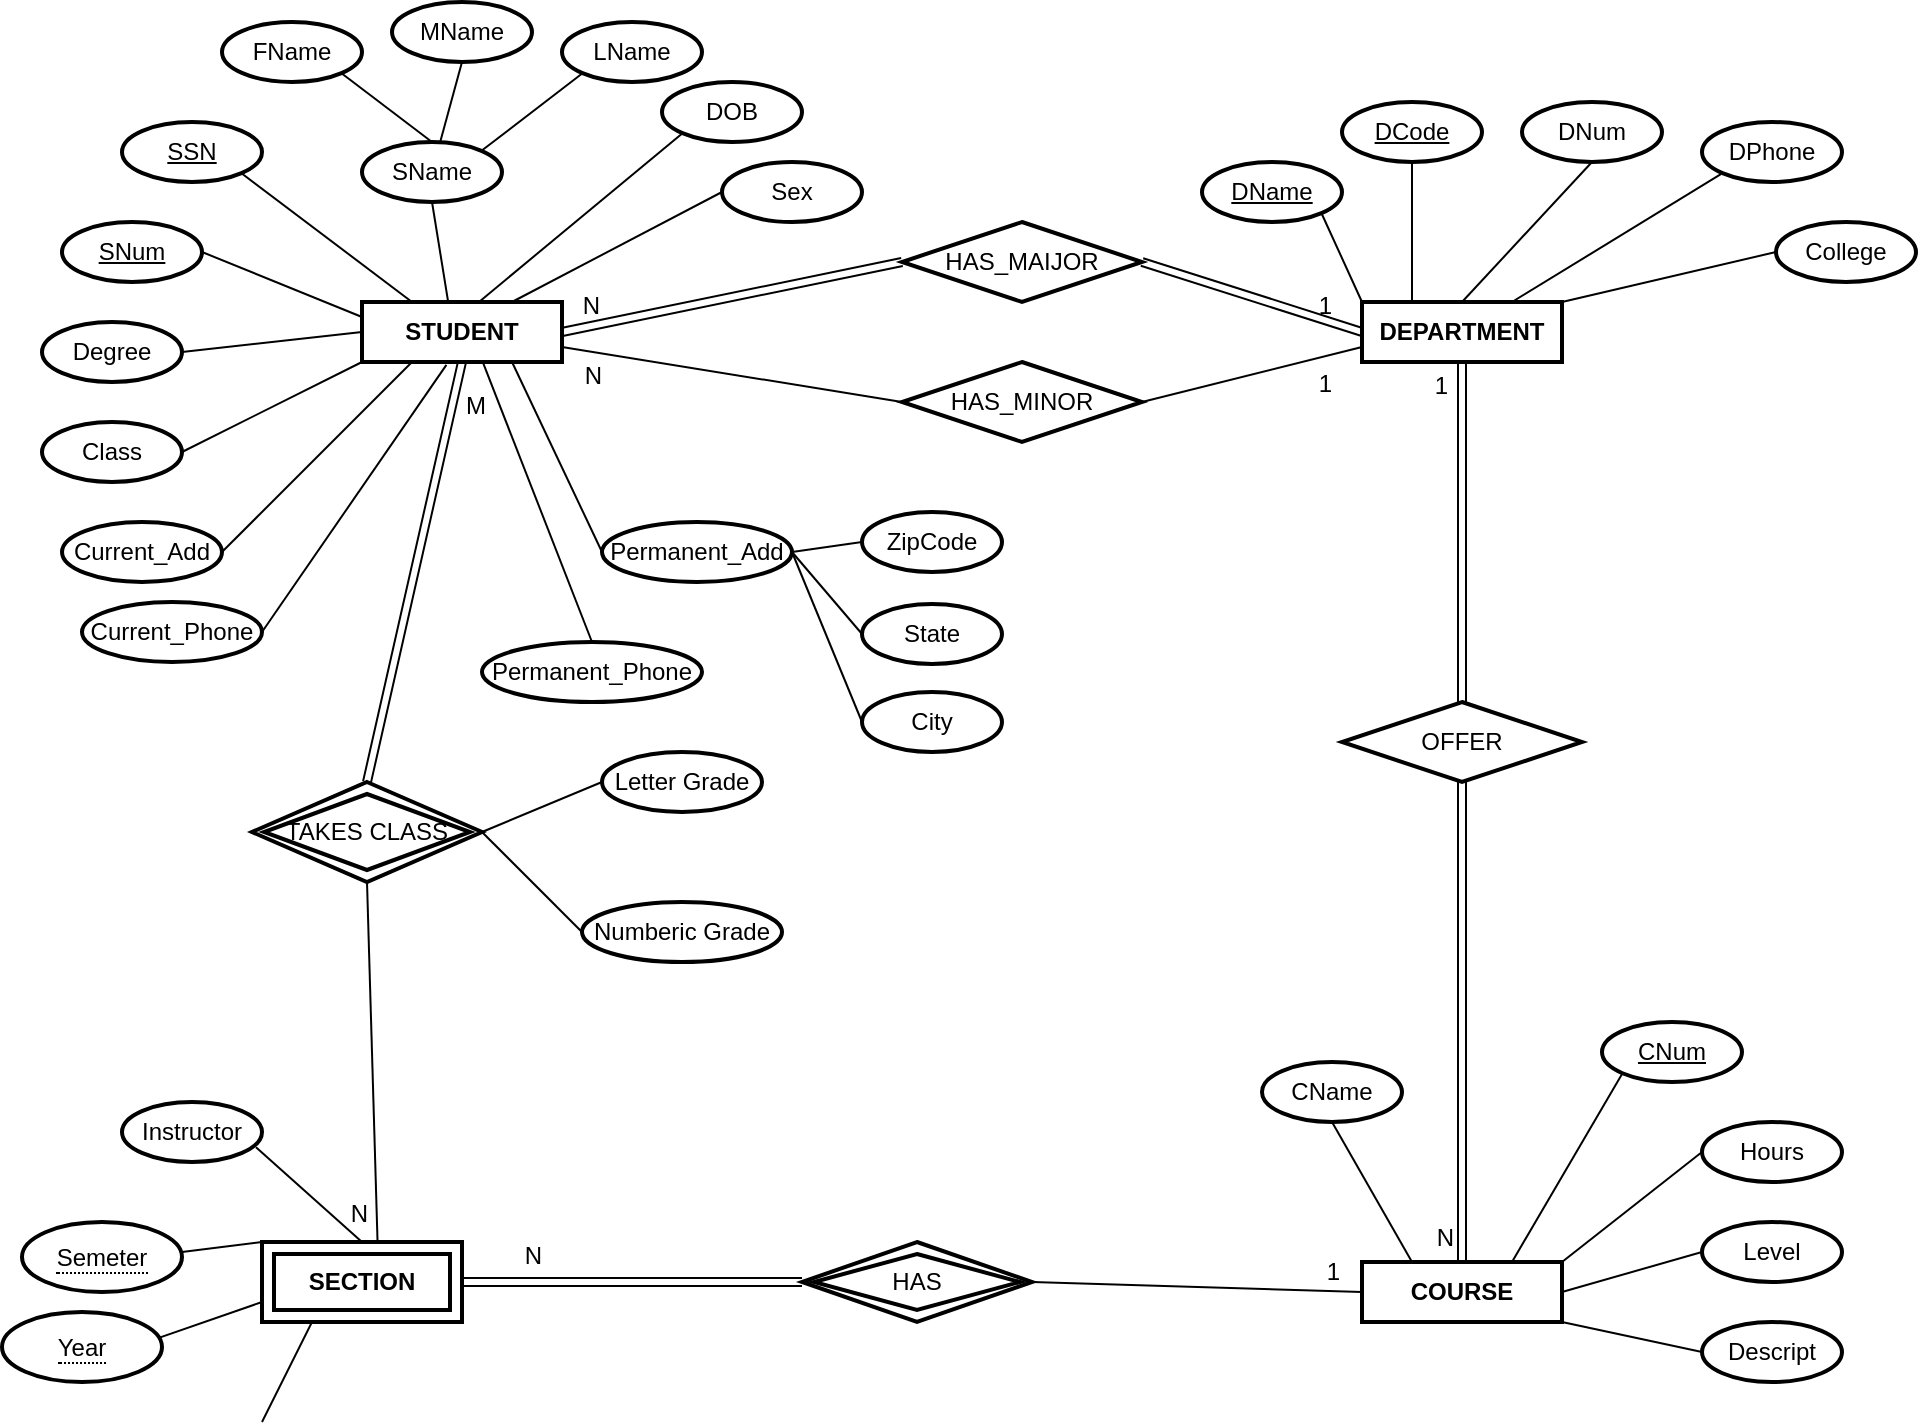 <mxfile version="14.2.9" type="github">
  <diagram id="aMQeumH_1udDUqRHYmrs" name="Page-1">
    <mxGraphModel dx="1865" dy="556" grid="1" gridSize="10" guides="1" tooltips="1" connect="1" arrows="1" fold="1" page="1" pageScale="1" pageWidth="827" pageHeight="1169" math="0" shadow="0">
      <root>
        <mxCell id="0" />
        <mxCell id="1" parent="0" />
        <mxCell id="g9iabU6D1vkNq1i1jFu2-2" value="STUDENT" style="rounded=0;whiteSpace=wrap;html=1;strokeWidth=2;fontStyle=1" vertex="1" parent="1">
          <mxGeometry x="120" y="170" width="100" height="30" as="geometry" />
        </mxCell>
        <mxCell id="g9iabU6D1vkNq1i1jFu2-4" value="COURSE" style="rounded=0;whiteSpace=wrap;html=1;strokeWidth=2;fontStyle=1" vertex="1" parent="1">
          <mxGeometry x="620" y="650" width="100" height="30" as="geometry" />
        </mxCell>
        <mxCell id="g9iabU6D1vkNq1i1jFu2-5" value="DEPARTMENT" style="rounded=0;whiteSpace=wrap;html=1;strokeWidth=2;fontStyle=1" vertex="1" parent="1">
          <mxGeometry x="620" y="170" width="100" height="30" as="geometry" />
        </mxCell>
        <mxCell id="g9iabU6D1vkNq1i1jFu2-6" value="SName" style="ellipse;whiteSpace=wrap;html=1;align=center;fontStyle=0;strokeWidth=2;" vertex="1" parent="1">
          <mxGeometry x="120" y="90" width="70" height="30" as="geometry" />
        </mxCell>
        <mxCell id="g9iabU6D1vkNq1i1jFu2-8" value="FName" style="ellipse;whiteSpace=wrap;html=1;align=center;fontStyle=0;strokeWidth=2;" vertex="1" parent="1">
          <mxGeometry x="50" y="30" width="70" height="30" as="geometry" />
        </mxCell>
        <mxCell id="g9iabU6D1vkNq1i1jFu2-9" value="MName" style="ellipse;whiteSpace=wrap;html=1;align=center;fontStyle=0;strokeWidth=2;" vertex="1" parent="1">
          <mxGeometry x="135" y="20" width="70" height="30" as="geometry" />
        </mxCell>
        <mxCell id="g9iabU6D1vkNq1i1jFu2-10" value="LName" style="ellipse;whiteSpace=wrap;html=1;align=center;fontStyle=0;strokeWidth=2;" vertex="1" parent="1">
          <mxGeometry x="220" y="30" width="70" height="30" as="geometry" />
        </mxCell>
        <mxCell id="g9iabU6D1vkNq1i1jFu2-12" value="SSN" style="ellipse;whiteSpace=wrap;html=1;align=center;fontStyle=4;strokeWidth=2;" vertex="1" parent="1">
          <mxGeometry y="80" width="70" height="30" as="geometry" />
        </mxCell>
        <mxCell id="g9iabU6D1vkNq1i1jFu2-13" value="SNum" style="ellipse;whiteSpace=wrap;html=1;align=center;fontStyle=4;strokeWidth=2;" vertex="1" parent="1">
          <mxGeometry x="-30" y="130" width="70" height="30" as="geometry" />
        </mxCell>
        <mxCell id="g9iabU6D1vkNq1i1jFu2-14" value="DOB" style="ellipse;whiteSpace=wrap;html=1;align=center;fontStyle=0;strokeWidth=2;" vertex="1" parent="1">
          <mxGeometry x="270" y="60" width="70" height="30" as="geometry" />
        </mxCell>
        <mxCell id="g9iabU6D1vkNq1i1jFu2-15" value="Sex" style="ellipse;whiteSpace=wrap;html=1;align=center;fontStyle=0;strokeWidth=2;" vertex="1" parent="1">
          <mxGeometry x="300" y="100" width="70" height="30" as="geometry" />
        </mxCell>
        <mxCell id="g9iabU6D1vkNq1i1jFu2-16" value="Degree" style="ellipse;whiteSpace=wrap;html=1;align=center;fontStyle=0;strokeWidth=2;" vertex="1" parent="1">
          <mxGeometry x="-40" y="180" width="70" height="30" as="geometry" />
        </mxCell>
        <mxCell id="g9iabU6D1vkNq1i1jFu2-17" value="Class" style="ellipse;whiteSpace=wrap;html=1;align=center;fontStyle=0;strokeWidth=2;" vertex="1" parent="1">
          <mxGeometry x="-40" y="230" width="70" height="30" as="geometry" />
        </mxCell>
        <mxCell id="g9iabU6D1vkNq1i1jFu2-18" value="Current_Add" style="ellipse;whiteSpace=wrap;html=1;align=center;fontStyle=0;strokeWidth=2;" vertex="1" parent="1">
          <mxGeometry x="-30" y="280" width="80" height="30" as="geometry" />
        </mxCell>
        <mxCell id="g9iabU6D1vkNq1i1jFu2-19" value="Current_Phone" style="ellipse;whiteSpace=wrap;html=1;align=center;fontStyle=0;strokeWidth=2;" vertex="1" parent="1">
          <mxGeometry x="-20" y="320" width="90" height="30" as="geometry" />
        </mxCell>
        <mxCell id="g9iabU6D1vkNq1i1jFu2-20" value="Permanent_Add" style="ellipse;whiteSpace=wrap;html=1;align=center;fontStyle=0;strokeWidth=2;" vertex="1" parent="1">
          <mxGeometry x="240" y="280" width="95" height="30" as="geometry" />
        </mxCell>
        <mxCell id="g9iabU6D1vkNq1i1jFu2-21" value="Permanent_Phone" style="ellipse;whiteSpace=wrap;html=1;align=center;fontStyle=0;strokeWidth=2;" vertex="1" parent="1">
          <mxGeometry x="180" y="340" width="110" height="30" as="geometry" />
        </mxCell>
        <mxCell id="g9iabU6D1vkNq1i1jFu2-22" value="City" style="ellipse;whiteSpace=wrap;html=1;align=center;fontStyle=0;strokeWidth=2;" vertex="1" parent="1">
          <mxGeometry x="370" y="365" width="70" height="30" as="geometry" />
        </mxCell>
        <mxCell id="g9iabU6D1vkNq1i1jFu2-23" value="State" style="ellipse;whiteSpace=wrap;html=1;align=center;fontStyle=0;strokeWidth=2;" vertex="1" parent="1">
          <mxGeometry x="370" y="321" width="70" height="30" as="geometry" />
        </mxCell>
        <mxCell id="g9iabU6D1vkNq1i1jFu2-24" value="ZipCode" style="ellipse;whiteSpace=wrap;html=1;align=center;fontStyle=0;strokeWidth=2;" vertex="1" parent="1">
          <mxGeometry x="370" y="275" width="70" height="30" as="geometry" />
        </mxCell>
        <mxCell id="g9iabU6D1vkNq1i1jFu2-25" value="DName" style="ellipse;whiteSpace=wrap;html=1;align=center;fontStyle=4;strokeWidth=2;" vertex="1" parent="1">
          <mxGeometry x="540" y="100" width="70" height="30" as="geometry" />
        </mxCell>
        <mxCell id="g9iabU6D1vkNq1i1jFu2-26" value="DCode" style="ellipse;whiteSpace=wrap;html=1;align=center;fontStyle=4;strokeWidth=2;" vertex="1" parent="1">
          <mxGeometry x="610" y="70" width="70" height="30" as="geometry" />
        </mxCell>
        <mxCell id="g9iabU6D1vkNq1i1jFu2-27" value="DNum" style="ellipse;whiteSpace=wrap;html=1;align=center;fontStyle=0;strokeWidth=2;" vertex="1" parent="1">
          <mxGeometry x="700" y="70" width="70" height="30" as="geometry" />
        </mxCell>
        <mxCell id="g9iabU6D1vkNq1i1jFu2-28" value="DPhone" style="ellipse;whiteSpace=wrap;html=1;align=center;fontStyle=0;strokeWidth=2;" vertex="1" parent="1">
          <mxGeometry x="790" y="80" width="70" height="30" as="geometry" />
        </mxCell>
        <mxCell id="g9iabU6D1vkNq1i1jFu2-29" value="College" style="ellipse;whiteSpace=wrap;html=1;align=center;fontStyle=0;strokeWidth=2;" vertex="1" parent="1">
          <mxGeometry x="827" y="130" width="70" height="30" as="geometry" />
        </mxCell>
        <mxCell id="g9iabU6D1vkNq1i1jFu2-30" value="CName" style="ellipse;whiteSpace=wrap;html=1;align=center;fontStyle=0;strokeWidth=2;" vertex="1" parent="1">
          <mxGeometry x="570" y="550" width="70" height="30" as="geometry" />
        </mxCell>
        <mxCell id="g9iabU6D1vkNq1i1jFu2-31" value="Descript" style="ellipse;whiteSpace=wrap;html=1;align=center;fontStyle=0;strokeWidth=2;" vertex="1" parent="1">
          <mxGeometry x="790" y="680" width="70" height="30" as="geometry" />
        </mxCell>
        <mxCell id="g9iabU6D1vkNq1i1jFu2-32" value="CNum" style="ellipse;whiteSpace=wrap;html=1;align=center;fontStyle=4;strokeWidth=2;" vertex="1" parent="1">
          <mxGeometry x="740" y="530" width="70" height="30" as="geometry" />
        </mxCell>
        <mxCell id="g9iabU6D1vkNq1i1jFu2-33" value="Hours" style="ellipse;whiteSpace=wrap;html=1;align=center;fontStyle=0;strokeWidth=2;" vertex="1" parent="1">
          <mxGeometry x="790" y="580" width="70" height="30" as="geometry" />
        </mxCell>
        <mxCell id="g9iabU6D1vkNq1i1jFu2-34" value="Level" style="ellipse;whiteSpace=wrap;html=1;align=center;fontStyle=0;strokeWidth=2;" vertex="1" parent="1">
          <mxGeometry x="790" y="630" width="70" height="30" as="geometry" />
        </mxCell>
        <mxCell id="g9iabU6D1vkNq1i1jFu2-35" value="Instructor" style="ellipse;whiteSpace=wrap;html=1;align=center;fontStyle=0;strokeWidth=2;" vertex="1" parent="1">
          <mxGeometry y="570" width="70" height="30" as="geometry" />
        </mxCell>
        <mxCell id="g9iabU6D1vkNq1i1jFu2-40" value="&lt;b&gt;SECTION&lt;/b&gt;" style="shape=ext;margin=3;double=1;whiteSpace=wrap;html=1;align=center;strokeWidth=2;" vertex="1" parent="1">
          <mxGeometry x="70" y="640" width="100" height="40" as="geometry" />
        </mxCell>
        <mxCell id="g9iabU6D1vkNq1i1jFu2-41" value="" style="endArrow=none;html=1;rounded=0;exitX=0.43;exitY=-0.02;exitDx=0;exitDy=0;exitPerimeter=0;entryX=0.5;entryY=1;entryDx=0;entryDy=0;" edge="1" parent="1" source="g9iabU6D1vkNq1i1jFu2-2" target="g9iabU6D1vkNq1i1jFu2-6">
          <mxGeometry relative="1" as="geometry">
            <mxPoint x="310" y="210" as="sourcePoint" />
            <mxPoint x="470" y="210" as="targetPoint" />
          </mxGeometry>
        </mxCell>
        <mxCell id="g9iabU6D1vkNq1i1jFu2-42" value="" style="endArrow=none;html=1;rounded=0;exitX=0.75;exitY=0;exitDx=0;exitDy=0;entryX=0;entryY=0.5;entryDx=0;entryDy=0;" edge="1" parent="1" source="g9iabU6D1vkNq1i1jFu2-2" target="g9iabU6D1vkNq1i1jFu2-15">
          <mxGeometry relative="1" as="geometry">
            <mxPoint x="173" y="179.4" as="sourcePoint" />
            <mxPoint x="165" y="130" as="targetPoint" />
          </mxGeometry>
        </mxCell>
        <mxCell id="g9iabU6D1vkNq1i1jFu2-43" value="" style="endArrow=none;html=1;rounded=0;exitX=0.75;exitY=1;exitDx=0;exitDy=0;entryX=0;entryY=0.5;entryDx=0;entryDy=0;" edge="1" parent="1" source="g9iabU6D1vkNq1i1jFu2-2" target="g9iabU6D1vkNq1i1jFu2-20">
          <mxGeometry relative="1" as="geometry">
            <mxPoint x="205" y="180" as="sourcePoint" />
            <mxPoint x="310" y="145" as="targetPoint" />
          </mxGeometry>
        </mxCell>
        <mxCell id="g9iabU6D1vkNq1i1jFu2-44" value="" style="endArrow=none;html=1;rounded=0;exitX=0.606;exitY=1.02;exitDx=0;exitDy=0;entryX=0.5;entryY=0;entryDx=0;entryDy=0;exitPerimeter=0;" edge="1" parent="1" source="g9iabU6D1vkNq1i1jFu2-2" target="g9iabU6D1vkNq1i1jFu2-21">
          <mxGeometry relative="1" as="geometry">
            <mxPoint x="230" y="187.5" as="sourcePoint" />
            <mxPoint x="275" y="215" as="targetPoint" />
          </mxGeometry>
        </mxCell>
        <mxCell id="g9iabU6D1vkNq1i1jFu2-45" value="" style="endArrow=none;html=1;rounded=0;exitX=0.422;exitY=1.047;exitDx=0;exitDy=0;entryX=1;entryY=0.5;entryDx=0;entryDy=0;exitPerimeter=0;" edge="1" parent="1" source="g9iabU6D1vkNq1i1jFu2-2" target="g9iabU6D1vkNq1i1jFu2-19">
          <mxGeometry relative="1" as="geometry">
            <mxPoint x="230" y="202.5" as="sourcePoint" />
            <mxPoint x="260" y="255" as="targetPoint" />
          </mxGeometry>
        </mxCell>
        <mxCell id="g9iabU6D1vkNq1i1jFu2-46" value="" style="endArrow=none;html=1;rounded=0;exitX=0.25;exitY=1;exitDx=0;exitDy=0;entryX=1;entryY=0.5;entryDx=0;entryDy=0;" edge="1" parent="1" source="g9iabU6D1vkNq1i1jFu2-2" target="g9iabU6D1vkNq1i1jFu2-18">
          <mxGeometry relative="1" as="geometry">
            <mxPoint x="180" y="210" as="sourcePoint" />
            <mxPoint x="80" y="345" as="targetPoint" />
          </mxGeometry>
        </mxCell>
        <mxCell id="g9iabU6D1vkNq1i1jFu2-47" value="" style="endArrow=none;html=1;rounded=0;exitX=0;exitY=1;exitDx=0;exitDy=0;entryX=1;entryY=0.5;entryDx=0;entryDy=0;" edge="1" parent="1" source="g9iabU6D1vkNq1i1jFu2-2" target="g9iabU6D1vkNq1i1jFu2-17">
          <mxGeometry relative="1" as="geometry">
            <mxPoint x="163.4" y="211.41" as="sourcePoint" />
            <mxPoint x="60" y="305" as="targetPoint" />
          </mxGeometry>
        </mxCell>
        <mxCell id="g9iabU6D1vkNq1i1jFu2-48" value="" style="endArrow=none;html=1;rounded=0;exitX=0;exitY=0.5;exitDx=0;exitDy=0;entryX=1;entryY=0.5;entryDx=0;entryDy=0;" edge="1" parent="1" source="g9iabU6D1vkNq1i1jFu2-2" target="g9iabU6D1vkNq1i1jFu2-16">
          <mxGeometry relative="1" as="geometry">
            <mxPoint x="141" y="213.81" as="sourcePoint" />
            <mxPoint x="40" y="255" as="targetPoint" />
          </mxGeometry>
        </mxCell>
        <mxCell id="g9iabU6D1vkNq1i1jFu2-49" value="" style="endArrow=none;html=1;rounded=0;exitX=0;exitY=0.25;exitDx=0;exitDy=0;entryX=1;entryY=0.5;entryDx=0;entryDy=0;" edge="1" parent="1" source="g9iabU6D1vkNq1i1jFu2-2" target="g9iabU6D1vkNq1i1jFu2-13">
          <mxGeometry relative="1" as="geometry">
            <mxPoint x="151" y="223.81" as="sourcePoint" />
            <mxPoint x="50" y="265" as="targetPoint" />
          </mxGeometry>
        </mxCell>
        <mxCell id="g9iabU6D1vkNq1i1jFu2-50" value="" style="endArrow=none;html=1;rounded=0;exitX=0.25;exitY=0;exitDx=0;exitDy=0;entryX=1;entryY=1;entryDx=0;entryDy=0;" edge="1" parent="1" source="g9iabU6D1vkNq1i1jFu2-2" target="g9iabU6D1vkNq1i1jFu2-12">
          <mxGeometry relative="1" as="geometry">
            <mxPoint x="130" y="187.5" as="sourcePoint" />
            <mxPoint x="50" y="155" as="targetPoint" />
          </mxGeometry>
        </mxCell>
        <mxCell id="g9iabU6D1vkNq1i1jFu2-51" value="" style="endArrow=none;html=1;rounded=0;exitX=1;exitY=1;exitDx=0;exitDy=0;entryX=0.5;entryY=0;entryDx=0;entryDy=0;" edge="1" parent="1" source="g9iabU6D1vkNq1i1jFu2-8" target="g9iabU6D1vkNq1i1jFu2-6">
          <mxGeometry relative="1" as="geometry">
            <mxPoint x="173" y="179.4" as="sourcePoint" />
            <mxPoint x="165" y="130" as="targetPoint" />
          </mxGeometry>
        </mxCell>
        <mxCell id="g9iabU6D1vkNq1i1jFu2-52" value="" style="endArrow=none;html=1;rounded=0;exitX=0.5;exitY=1;exitDx=0;exitDy=0;" edge="1" parent="1" source="g9iabU6D1vkNq1i1jFu2-9" target="g9iabU6D1vkNq1i1jFu2-6">
          <mxGeometry relative="1" as="geometry">
            <mxPoint x="119.749" y="65.607" as="sourcePoint" />
            <mxPoint x="160" y="88" as="targetPoint" />
          </mxGeometry>
        </mxCell>
        <mxCell id="g9iabU6D1vkNq1i1jFu2-53" value="" style="endArrow=none;html=1;rounded=0;exitX=0;exitY=1;exitDx=0;exitDy=0;entryX=1;entryY=0;entryDx=0;entryDy=0;" edge="1" parent="1" source="g9iabU6D1vkNq1i1jFu2-10" target="g9iabU6D1vkNq1i1jFu2-6">
          <mxGeometry relative="1" as="geometry">
            <mxPoint x="129.749" y="75.607" as="sourcePoint" />
            <mxPoint x="175" y="110" as="targetPoint" />
          </mxGeometry>
        </mxCell>
        <mxCell id="g9iabU6D1vkNq1i1jFu2-54" value="" style="endArrow=none;html=1;rounded=0;exitX=0;exitY=0.5;exitDx=0;exitDy=0;entryX=1;entryY=0.5;entryDx=0;entryDy=0;" edge="1" parent="1" source="g9iabU6D1vkNq1i1jFu2-24" target="g9iabU6D1vkNq1i1jFu2-20">
          <mxGeometry relative="1" as="geometry">
            <mxPoint x="230" y="187.5" as="sourcePoint" />
            <mxPoint x="275" y="215" as="targetPoint" />
          </mxGeometry>
        </mxCell>
        <mxCell id="g9iabU6D1vkNq1i1jFu2-55" value="" style="endArrow=none;html=1;rounded=0;exitX=0;exitY=0.5;exitDx=0;exitDy=0;entryX=1;entryY=0.5;entryDx=0;entryDy=0;" edge="1" parent="1" source="g9iabU6D1vkNq1i1jFu2-23" target="g9iabU6D1vkNq1i1jFu2-20">
          <mxGeometry relative="1" as="geometry">
            <mxPoint x="400" y="195" as="sourcePoint" />
            <mxPoint x="370" y="215" as="targetPoint" />
          </mxGeometry>
        </mxCell>
        <mxCell id="g9iabU6D1vkNq1i1jFu2-56" value="" style="endArrow=none;html=1;rounded=0;exitX=0;exitY=0.5;exitDx=0;exitDy=0;entryX=1;entryY=0.5;entryDx=0;entryDy=0;" edge="1" parent="1" source="g9iabU6D1vkNq1i1jFu2-22" target="g9iabU6D1vkNq1i1jFu2-20">
          <mxGeometry relative="1" as="geometry">
            <mxPoint x="400" y="241" as="sourcePoint" />
            <mxPoint x="360" y="210" as="targetPoint" />
          </mxGeometry>
        </mxCell>
        <mxCell id="g9iabU6D1vkNq1i1jFu2-57" value="" style="endArrow=none;html=1;rounded=0;entryX=0;entryY=0;entryDx=0;entryDy=0;exitX=1;exitY=1;exitDx=0;exitDy=0;" edge="1" parent="1" source="g9iabU6D1vkNq1i1jFu2-25" target="g9iabU6D1vkNq1i1jFu2-5">
          <mxGeometry relative="1" as="geometry">
            <mxPoint x="310" y="300" as="sourcePoint" />
            <mxPoint x="470" y="300" as="targetPoint" />
          </mxGeometry>
        </mxCell>
        <mxCell id="g9iabU6D1vkNq1i1jFu2-58" value="" style="endArrow=none;html=1;rounded=0;entryX=0.25;entryY=0;entryDx=0;entryDy=0;exitX=0.5;exitY=1;exitDx=0;exitDy=0;" edge="1" parent="1" source="g9iabU6D1vkNq1i1jFu2-26" target="g9iabU6D1vkNq1i1jFu2-5">
          <mxGeometry relative="1" as="geometry">
            <mxPoint x="609.749" y="135.607" as="sourcePoint" />
            <mxPoint x="630" y="180" as="targetPoint" />
          </mxGeometry>
        </mxCell>
        <mxCell id="g9iabU6D1vkNq1i1jFu2-59" value="" style="endArrow=none;html=1;rounded=0;entryX=0.5;entryY=0;entryDx=0;entryDy=0;exitX=0.5;exitY=1;exitDx=0;exitDy=0;" edge="1" parent="1" source="g9iabU6D1vkNq1i1jFu2-27" target="g9iabU6D1vkNq1i1jFu2-5">
          <mxGeometry relative="1" as="geometry">
            <mxPoint x="655" y="110" as="sourcePoint" />
            <mxPoint x="655" y="180" as="targetPoint" />
          </mxGeometry>
        </mxCell>
        <mxCell id="g9iabU6D1vkNq1i1jFu2-60" value="" style="endArrow=none;html=1;rounded=0;entryX=0.75;entryY=0;entryDx=0;entryDy=0;exitX=0;exitY=1;exitDx=0;exitDy=0;" edge="1" parent="1" source="g9iabU6D1vkNq1i1jFu2-28" target="g9iabU6D1vkNq1i1jFu2-5">
          <mxGeometry relative="1" as="geometry">
            <mxPoint x="665" y="120" as="sourcePoint" />
            <mxPoint x="665" y="190" as="targetPoint" />
          </mxGeometry>
        </mxCell>
        <mxCell id="g9iabU6D1vkNq1i1jFu2-61" value="" style="endArrow=none;html=1;rounded=0;exitX=0;exitY=0.5;exitDx=0;exitDy=0;entryX=1;entryY=0;entryDx=0;entryDy=0;" edge="1" parent="1" source="g9iabU6D1vkNq1i1jFu2-29" target="g9iabU6D1vkNq1i1jFu2-5">
          <mxGeometry relative="1" as="geometry">
            <mxPoint x="810.251" y="115.607" as="sourcePoint" />
            <mxPoint x="720" y="170" as="targetPoint" />
          </mxGeometry>
        </mxCell>
        <mxCell id="g9iabU6D1vkNq1i1jFu2-62" value="" style="endArrow=none;html=1;rounded=0;entryX=0.25;entryY=0;entryDx=0;entryDy=0;exitX=0.5;exitY=1;exitDx=0;exitDy=0;" edge="1" parent="1" source="g9iabU6D1vkNq1i1jFu2-30" target="g9iabU6D1vkNq1i1jFu2-4">
          <mxGeometry relative="1" as="geometry">
            <mxPoint x="310" y="560" as="sourcePoint" />
            <mxPoint x="470" y="560" as="targetPoint" />
          </mxGeometry>
        </mxCell>
        <mxCell id="g9iabU6D1vkNq1i1jFu2-63" value="" style="endArrow=none;html=1;rounded=0;entryX=1;entryY=1;entryDx=0;entryDy=0;exitX=0;exitY=0.5;exitDx=0;exitDy=0;" edge="1" parent="1" source="g9iabU6D1vkNq1i1jFu2-31" target="g9iabU6D1vkNq1i1jFu2-4">
          <mxGeometry relative="1" as="geometry">
            <mxPoint x="615" y="590" as="sourcePoint" />
            <mxPoint x="655" y="660" as="targetPoint" />
          </mxGeometry>
        </mxCell>
        <mxCell id="g9iabU6D1vkNq1i1jFu2-64" value="" style="endArrow=none;html=1;rounded=0;entryX=0.75;entryY=0;entryDx=0;entryDy=0;exitX=0;exitY=1;exitDx=0;exitDy=0;" edge="1" parent="1" source="g9iabU6D1vkNq1i1jFu2-32" target="g9iabU6D1vkNq1i1jFu2-4">
          <mxGeometry relative="1" as="geometry">
            <mxPoint x="720" y="570" as="sourcePoint" />
            <mxPoint x="680" y="660" as="targetPoint" />
          </mxGeometry>
        </mxCell>
        <mxCell id="g9iabU6D1vkNq1i1jFu2-65" value="" style="endArrow=none;html=1;rounded=0;entryX=1;entryY=0;entryDx=0;entryDy=0;exitX=0;exitY=0.5;exitDx=0;exitDy=0;" edge="1" parent="1" source="g9iabU6D1vkNq1i1jFu2-33" target="g9iabU6D1vkNq1i1jFu2-4">
          <mxGeometry relative="1" as="geometry">
            <mxPoint x="773.03" y="573" as="sourcePoint" />
            <mxPoint x="705" y="660" as="targetPoint" />
          </mxGeometry>
        </mxCell>
        <mxCell id="g9iabU6D1vkNq1i1jFu2-66" value="" style="endArrow=none;html=1;rounded=0;entryX=1;entryY=0.5;entryDx=0;entryDy=0;exitX=0;exitY=0.5;exitDx=0;exitDy=0;" edge="1" parent="1" source="g9iabU6D1vkNq1i1jFu2-34" target="g9iabU6D1vkNq1i1jFu2-4">
          <mxGeometry relative="1" as="geometry">
            <mxPoint x="783.03" y="583" as="sourcePoint" />
            <mxPoint x="715" y="670" as="targetPoint" />
          </mxGeometry>
        </mxCell>
        <mxCell id="g9iabU6D1vkNq1i1jFu2-67" value="" style="endArrow=none;html=1;rounded=0;exitX=0.25;exitY=1;exitDx=0;exitDy=0;" edge="1" parent="1" source="g9iabU6D1vkNq1i1jFu2-40">
          <mxGeometry relative="1" as="geometry">
            <mxPoint x="310" y="640" as="sourcePoint" />
            <mxPoint x="70" y="730" as="targetPoint" />
          </mxGeometry>
        </mxCell>
        <mxCell id="g9iabU6D1vkNq1i1jFu2-68" value="" style="endArrow=none;html=1;rounded=0;exitX=0.5;exitY=0;exitDx=0;exitDy=0;entryX=0.957;entryY=0.753;entryDx=0;entryDy=0;entryPerimeter=0;" edge="1" parent="1" source="g9iabU6D1vkNq1i1jFu2-40" target="g9iabU6D1vkNq1i1jFu2-35">
          <mxGeometry relative="1" as="geometry">
            <mxPoint x="148.2" y="649" as="sourcePoint" />
            <mxPoint x="145" y="590" as="targetPoint" />
          </mxGeometry>
        </mxCell>
        <mxCell id="g9iabU6D1vkNq1i1jFu2-69" value="" style="endArrow=none;html=1;rounded=0;exitX=0;exitY=0;exitDx=0;exitDy=0;entryX=1;entryY=0.5;entryDx=0;entryDy=0;" edge="1" parent="1" source="g9iabU6D1vkNq1i1jFu2-40">
          <mxGeometry relative="1" as="geometry">
            <mxPoint x="130" y="650" as="sourcePoint" />
            <mxPoint x="30" y="645" as="targetPoint" />
          </mxGeometry>
        </mxCell>
        <mxCell id="g9iabU6D1vkNq1i1jFu2-70" value="" style="endArrow=none;html=1;rounded=0;exitX=0;exitY=0.75;exitDx=0;exitDy=0;entryX=0.757;entryY=-0.007;entryDx=0;entryDy=0;entryPerimeter=0;" edge="1" parent="1" source="g9iabU6D1vkNq1i1jFu2-40">
          <mxGeometry relative="1" as="geometry">
            <mxPoint x="80" y="650" as="sourcePoint" />
            <mxPoint x="12.99" y="689.79" as="targetPoint" />
          </mxGeometry>
        </mxCell>
        <mxCell id="g9iabU6D1vkNq1i1jFu2-73" value="HAS_MAIJOR" style="shape=rhombus;perimeter=rhombusPerimeter;whiteSpace=wrap;html=1;align=center;strokeWidth=2;" vertex="1" parent="1">
          <mxGeometry x="390" y="130" width="120" height="40" as="geometry" />
        </mxCell>
        <mxCell id="g9iabU6D1vkNq1i1jFu2-74" value="HAS_MINOR" style="shape=rhombus;perimeter=rhombusPerimeter;whiteSpace=wrap;html=1;align=center;strokeWidth=2;" vertex="1" parent="1">
          <mxGeometry x="390" y="200" width="120" height="40" as="geometry" />
        </mxCell>
        <mxCell id="g9iabU6D1vkNq1i1jFu2-75" value="" style="endArrow=none;html=1;rounded=0;exitX=0.582;exitY=0.007;exitDx=0;exitDy=0;entryX=0;entryY=1;entryDx=0;entryDy=0;exitPerimeter=0;" edge="1" parent="1" source="g9iabU6D1vkNq1i1jFu2-2" target="g9iabU6D1vkNq1i1jFu2-14">
          <mxGeometry relative="1" as="geometry">
            <mxPoint x="205" y="180" as="sourcePoint" />
            <mxPoint x="310" y="125" as="targetPoint" />
          </mxGeometry>
        </mxCell>
        <mxCell id="g9iabU6D1vkNq1i1jFu2-76" value="" style="shape=link;html=1;rounded=0;entryX=0;entryY=0.5;entryDx=0;entryDy=0;exitX=1;exitY=0.5;exitDx=0;exitDy=0;" edge="1" parent="1" source="g9iabU6D1vkNq1i1jFu2-73" target="g9iabU6D1vkNq1i1jFu2-5">
          <mxGeometry relative="1" as="geometry">
            <mxPoint x="380" y="150" as="sourcePoint" />
            <mxPoint x="540" y="150" as="targetPoint" />
          </mxGeometry>
        </mxCell>
        <mxCell id="g9iabU6D1vkNq1i1jFu2-77" value="1" style="resizable=0;html=1;align=right;verticalAlign=bottom;" connectable="0" vertex="1" parent="g9iabU6D1vkNq1i1jFu2-76">
          <mxGeometry x="1" relative="1" as="geometry">
            <mxPoint x="-14.59" y="-4.87" as="offset" />
          </mxGeometry>
        </mxCell>
        <mxCell id="g9iabU6D1vkNq1i1jFu2-78" value="" style="shape=link;html=1;rounded=0;exitX=1;exitY=0.5;exitDx=0;exitDy=0;entryX=0;entryY=0.5;entryDx=0;entryDy=0;" edge="1" parent="1" source="g9iabU6D1vkNq1i1jFu2-2" target="g9iabU6D1vkNq1i1jFu2-73">
          <mxGeometry relative="1" as="geometry">
            <mxPoint x="380" y="150" as="sourcePoint" />
            <mxPoint x="540" y="150" as="targetPoint" />
          </mxGeometry>
        </mxCell>
        <mxCell id="g9iabU6D1vkNq1i1jFu2-79" value="N" style="resizable=0;html=1;align=right;verticalAlign=bottom;" connectable="0" vertex="1" parent="g9iabU6D1vkNq1i1jFu2-78">
          <mxGeometry x="1" relative="1" as="geometry">
            <mxPoint x="-150.43" y="30.09" as="offset" />
          </mxGeometry>
        </mxCell>
        <mxCell id="g9iabU6D1vkNq1i1jFu2-80" value="" style="endArrow=none;html=1;rounded=0;entryX=0;entryY=0.75;entryDx=0;entryDy=0;exitX=1;exitY=0.5;exitDx=0;exitDy=0;" edge="1" parent="1" source="g9iabU6D1vkNq1i1jFu2-74" target="g9iabU6D1vkNq1i1jFu2-5">
          <mxGeometry relative="1" as="geometry">
            <mxPoint x="380" y="150" as="sourcePoint" />
            <mxPoint x="540" y="150" as="targetPoint" />
          </mxGeometry>
        </mxCell>
        <mxCell id="g9iabU6D1vkNq1i1jFu2-81" value="1" style="resizable=0;html=1;align=right;verticalAlign=bottom;" connectable="0" vertex="1" parent="g9iabU6D1vkNq1i1jFu2-80">
          <mxGeometry x="1" relative="1" as="geometry">
            <mxPoint x="-14.63" y="27.41" as="offset" />
          </mxGeometry>
        </mxCell>
        <mxCell id="g9iabU6D1vkNq1i1jFu2-82" value="" style="endArrow=none;html=1;rounded=0;exitX=1;exitY=0.75;exitDx=0;exitDy=0;entryX=0;entryY=0.5;entryDx=0;entryDy=0;" edge="1" parent="1" source="g9iabU6D1vkNq1i1jFu2-2" target="g9iabU6D1vkNq1i1jFu2-74">
          <mxGeometry relative="1" as="geometry">
            <mxPoint x="380" y="150" as="sourcePoint" />
            <mxPoint x="540" y="150" as="targetPoint" />
          </mxGeometry>
        </mxCell>
        <mxCell id="g9iabU6D1vkNq1i1jFu2-83" value="N" style="resizable=0;html=1;align=right;verticalAlign=bottom;" connectable="0" vertex="1" parent="g9iabU6D1vkNq1i1jFu2-82">
          <mxGeometry x="1" relative="1" as="geometry">
            <mxPoint x="-149.79" y="-3.97" as="offset" />
          </mxGeometry>
        </mxCell>
        <mxCell id="g9iabU6D1vkNq1i1jFu2-85" value="OFFER" style="shape=rhombus;perimeter=rhombusPerimeter;whiteSpace=wrap;html=1;align=center;strokeWidth=2;" vertex="1" parent="1">
          <mxGeometry x="610" y="370" width="120" height="40" as="geometry" />
        </mxCell>
        <mxCell id="g9iabU6D1vkNq1i1jFu2-86" value="" style="shape=link;html=1;rounded=0;entryX=0.5;entryY=1;entryDx=0;entryDy=0;exitX=0.5;exitY=0;exitDx=0;exitDy=0;" edge="1" parent="1" source="g9iabU6D1vkNq1i1jFu2-85" target="g9iabU6D1vkNq1i1jFu2-5">
          <mxGeometry relative="1" as="geometry">
            <mxPoint x="380" y="410" as="sourcePoint" />
            <mxPoint x="540" y="410" as="targetPoint" />
          </mxGeometry>
        </mxCell>
        <mxCell id="g9iabU6D1vkNq1i1jFu2-87" value="1" style="resizable=0;html=1;align=right;verticalAlign=bottom;" connectable="0" vertex="1" parent="g9iabU6D1vkNq1i1jFu2-86">
          <mxGeometry x="1" relative="1" as="geometry">
            <mxPoint x="-6.97" y="20.34" as="offset" />
          </mxGeometry>
        </mxCell>
        <mxCell id="g9iabU6D1vkNq1i1jFu2-88" value="" style="shape=link;html=1;rounded=0;entryX=0.5;entryY=0;entryDx=0;entryDy=0;exitX=0.5;exitY=1;exitDx=0;exitDy=0;" edge="1" parent="1" source="g9iabU6D1vkNq1i1jFu2-85" target="g9iabU6D1vkNq1i1jFu2-4">
          <mxGeometry relative="1" as="geometry">
            <mxPoint x="380" y="410" as="sourcePoint" />
            <mxPoint x="540" y="410" as="targetPoint" />
          </mxGeometry>
        </mxCell>
        <mxCell id="g9iabU6D1vkNq1i1jFu2-89" value="N" style="resizable=0;html=1;align=right;verticalAlign=bottom;" connectable="0" vertex="1" parent="g9iabU6D1vkNq1i1jFu2-88">
          <mxGeometry x="1" relative="1" as="geometry">
            <mxPoint x="-4" y="-4" as="offset" />
          </mxGeometry>
        </mxCell>
        <mxCell id="g9iabU6D1vkNq1i1jFu2-92" value="HAS" style="shape=rhombus;double=1;perimeter=rhombusPerimeter;whiteSpace=wrap;html=1;align=center;strokeWidth=2;" vertex="1" parent="1">
          <mxGeometry x="340" y="640" width="115" height="40" as="geometry" />
        </mxCell>
        <mxCell id="g9iabU6D1vkNq1i1jFu2-94" value="" style="endArrow=none;html=1;rounded=0;entryX=0;entryY=0.5;entryDx=0;entryDy=0;exitX=1;exitY=0.5;exitDx=0;exitDy=0;" edge="1" parent="1" source="g9iabU6D1vkNq1i1jFu2-92" target="g9iabU6D1vkNq1i1jFu2-4">
          <mxGeometry relative="1" as="geometry">
            <mxPoint x="380" y="500" as="sourcePoint" />
            <mxPoint x="540" y="500" as="targetPoint" />
          </mxGeometry>
        </mxCell>
        <mxCell id="g9iabU6D1vkNq1i1jFu2-95" value="1" style="resizable=0;html=1;align=right;verticalAlign=bottom;" connectable="0" vertex="1" parent="g9iabU6D1vkNq1i1jFu2-94">
          <mxGeometry x="1" relative="1" as="geometry">
            <mxPoint x="-10" y="-1" as="offset" />
          </mxGeometry>
        </mxCell>
        <mxCell id="g9iabU6D1vkNq1i1jFu2-96" value="" style="shape=link;html=1;rounded=0;exitX=1;exitY=0.5;exitDx=0;exitDy=0;entryX=0;entryY=0.5;entryDx=0;entryDy=0;" edge="1" parent="1" source="g9iabU6D1vkNq1i1jFu2-40" target="g9iabU6D1vkNq1i1jFu2-92">
          <mxGeometry relative="1" as="geometry">
            <mxPoint x="380" y="500" as="sourcePoint" />
            <mxPoint x="540" y="500" as="targetPoint" />
          </mxGeometry>
        </mxCell>
        <mxCell id="g9iabU6D1vkNq1i1jFu2-97" value="N" style="resizable=0;html=1;align=right;verticalAlign=bottom;" connectable="0" vertex="1" parent="g9iabU6D1vkNq1i1jFu2-96">
          <mxGeometry x="1" relative="1" as="geometry">
            <mxPoint x="-129.92" y="-5" as="offset" />
          </mxGeometry>
        </mxCell>
        <mxCell id="g9iabU6D1vkNq1i1jFu2-99" value="TAKES CLASS" style="shape=rhombus;double=1;perimeter=rhombusPerimeter;whiteSpace=wrap;html=1;align=center;strokeWidth=2;" vertex="1" parent="1">
          <mxGeometry x="65" y="410" width="115" height="50" as="geometry" />
        </mxCell>
        <mxCell id="g9iabU6D1vkNq1i1jFu2-100" value="" style="endArrow=none;html=1;rounded=0;entryX=0.578;entryY=0.015;entryDx=0;entryDy=0;entryPerimeter=0;exitX=0.5;exitY=1;exitDx=0;exitDy=0;" edge="1" parent="1" source="g9iabU6D1vkNq1i1jFu2-99" target="g9iabU6D1vkNq1i1jFu2-40">
          <mxGeometry relative="1" as="geometry">
            <mxPoint x="380" y="410" as="sourcePoint" />
            <mxPoint x="540" y="410" as="targetPoint" />
          </mxGeometry>
        </mxCell>
        <mxCell id="g9iabU6D1vkNq1i1jFu2-101" value="N" style="resizable=0;html=1;align=right;verticalAlign=bottom;" connectable="0" vertex="1" parent="g9iabU6D1vkNq1i1jFu2-100">
          <mxGeometry x="1" relative="1" as="geometry">
            <mxPoint x="-4" y="-6" as="offset" />
          </mxGeometry>
        </mxCell>
        <mxCell id="g9iabU6D1vkNq1i1jFu2-102" value="" style="shape=link;html=1;rounded=0;exitX=0.5;exitY=1;exitDx=0;exitDy=0;entryX=0.5;entryY=0;entryDx=0;entryDy=0;" edge="1" parent="1" source="g9iabU6D1vkNq1i1jFu2-2" target="g9iabU6D1vkNq1i1jFu2-99">
          <mxGeometry relative="1" as="geometry">
            <mxPoint x="380" y="410" as="sourcePoint" />
            <mxPoint x="540" y="410" as="targetPoint" />
          </mxGeometry>
        </mxCell>
        <mxCell id="g9iabU6D1vkNq1i1jFu2-103" value="M" style="resizable=0;html=1;align=left;verticalAlign=bottom;" connectable="0" vertex="1" parent="g9iabU6D1vkNq1i1jFu2-102">
          <mxGeometry x="-1" relative="1" as="geometry">
            <mxPoint y="30" as="offset" />
          </mxGeometry>
        </mxCell>
        <mxCell id="g9iabU6D1vkNq1i1jFu2-106" value="Numberic Grade" style="ellipse;whiteSpace=wrap;html=1;align=center;fontStyle=0;strokeWidth=2;" vertex="1" parent="1">
          <mxGeometry x="230" y="470" width="100" height="30" as="geometry" />
        </mxCell>
        <mxCell id="g9iabU6D1vkNq1i1jFu2-107" value="Letter Grade" style="ellipse;whiteSpace=wrap;html=1;align=center;fontStyle=0;strokeWidth=2;" vertex="1" parent="1">
          <mxGeometry x="240" y="395" width="80" height="30" as="geometry" />
        </mxCell>
        <mxCell id="g9iabU6D1vkNq1i1jFu2-109" value="" style="endArrow=none;html=1;rounded=0;exitX=1;exitY=0.5;exitDx=0;exitDy=0;entryX=0;entryY=0.5;entryDx=0;entryDy=0;" edge="1" parent="1" source="g9iabU6D1vkNq1i1jFu2-99" target="g9iabU6D1vkNq1i1jFu2-107">
          <mxGeometry relative="1" as="geometry">
            <mxPoint x="220" y="430" as="sourcePoint" />
            <mxPoint x="540" y="400" as="targetPoint" />
          </mxGeometry>
        </mxCell>
        <mxCell id="g9iabU6D1vkNq1i1jFu2-110" value="" style="endArrow=none;html=1;rounded=0;exitX=1;exitY=0.5;exitDx=0;exitDy=0;entryX=0;entryY=0.5;entryDx=0;entryDy=0;" edge="1" parent="1" source="g9iabU6D1vkNq1i1jFu2-99" target="g9iabU6D1vkNq1i1jFu2-106">
          <mxGeometry relative="1" as="geometry">
            <mxPoint x="190" y="445" as="sourcePoint" />
            <mxPoint x="250" y="420" as="targetPoint" />
          </mxGeometry>
        </mxCell>
        <mxCell id="g9iabU6D1vkNq1i1jFu2-111" value="&lt;span style=&quot;border-bottom: 1px dotted&quot;&gt;Semeter&lt;/span&gt;" style="ellipse;whiteSpace=wrap;html=1;align=center;strokeWidth=2;" vertex="1" parent="1">
          <mxGeometry x="-50" y="630" width="80" height="35" as="geometry" />
        </mxCell>
        <mxCell id="g9iabU6D1vkNq1i1jFu2-112" value="&lt;span style=&quot;border-bottom: 1px dotted&quot;&gt;Year&lt;/span&gt;" style="ellipse;whiteSpace=wrap;html=1;align=center;strokeWidth=2;" vertex="1" parent="1">
          <mxGeometry x="-60" y="675" width="80" height="35" as="geometry" />
        </mxCell>
      </root>
    </mxGraphModel>
  </diagram>
</mxfile>
